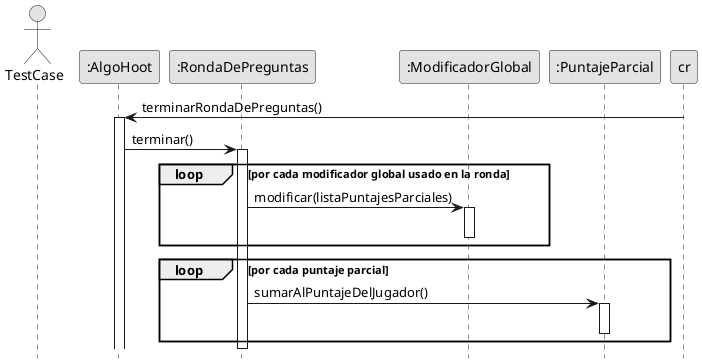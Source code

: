 @startuml test04jugarUnTurnoUsandoExclusividadModificaCorrectamenteElPuntaje
skinparam monochrome true
hide footbox
skinparam classAttributeIconSize 0
actor "TestCase" as test
participant ":AlgoHoot" as ah
participant ":RondaDePreguntas" as r
participant ":ModificadorGlobal" as mg
participant ":PuntajeParcial" as pp
cr -> ah: terminarRondaDePreguntas()
activate ah
ah -> r: terminar()
activate r
    loop por cada modificador global usado en la ronda
        r -> mg: modificar(listaPuntajesParciales)
        activate mg
        deactivate mg
    end
    loop por cada puntaje parcial
        r -> pp: sumarAlPuntajeDelJugador()
        activate pp
        deactivate pp
    end
deactivate r
@enduml